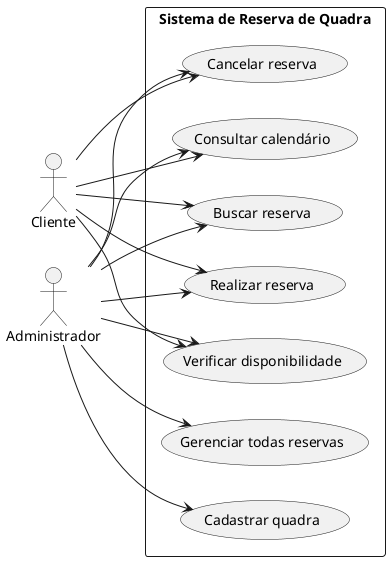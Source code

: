 @startuml
skinparam actorPosition top 
left to right direction 

actor "Cliente" as Cliente
actor "Administrador" as Administrador

rectangle "Sistema de Reserva de Quadra" {
  usecase "Consultar calendário" as CU01
  usecase "Buscar reserva" as CU02
  usecase "Realizar reserva" as CU03
  usecase "Verificar disponibilidade" as CU04
  usecase "Cancelar reserva" as CU05
  usecase "Gerenciar todas reservas" as CU06
  usecase "Cadastrar quadra" as CU07 
}

Cliente --> CU01
Cliente --> CU02
Cliente --> CU03
Cliente --> CU04
Cliente --> CU05

Administrador --> CU01
Administrador --> CU02
Administrador --> CU03
Administrador --> CU04
Administrador --> CU05
Administrador --> CU06
Administrador --> CU07

@enduml